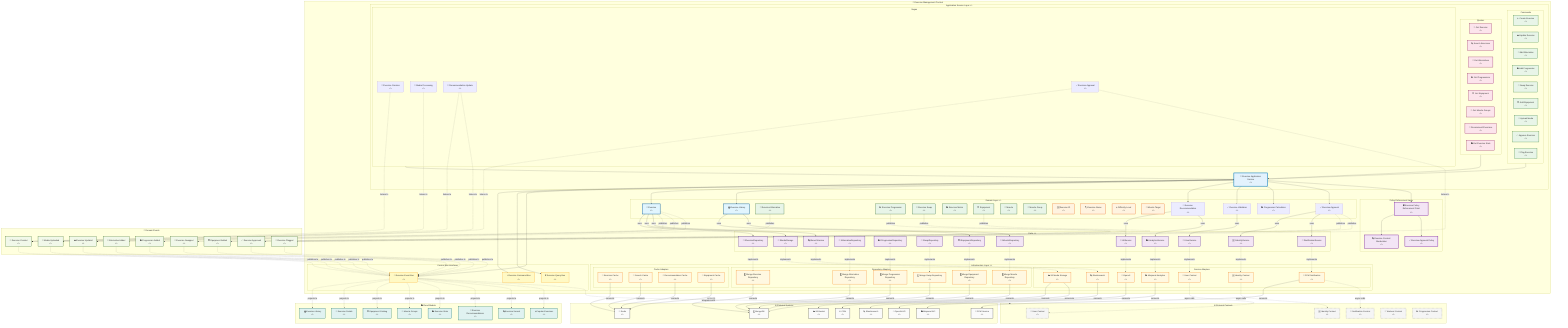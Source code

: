 graph TB
    %% ===== EXERCISE MANAGEMENT CONTEXT =====
    subgraph ExerciseContext ["🎯 Exercise Management Context"]
        
        %% ===== APPLICATION SERVICE LAYER =====
        subgraph ExerciseApplicationLayer ["Application Service Layer <<Application>>"]
            ExerciseApplicationService["🎯 Exercise Application Service<br/><<ApplicationService>>"]
            
            %% Commands
            subgraph ExerciseCommands ["Commands"]
                CreateExerciseCmd["➕ Create Exercise<br/><<Command>>"]
                UpdateExerciseCmd["✏️ Update Exercise<br/><<Command>>"]
                AddAlternativeCmd["🔄 Add Alternative<br/><<Command>>"]
                AddProgressionCmd["📈 Add Progression<br/><<Command>>"]
                SwapExerciseCmd["🔀 Swap Exercise<br/><<Command>>"]
                AddEquipmentCmd["🛠️ Add Equipment<br/><<Command>>"]
                UploadMediaCmd["📁 Upload Media<br/><<Command>>"]
                ApproveExerciseCmd["✅ Approve Exercise<br/><<Command>>"]
                FlagExerciseCmd["🚩 Flag Exercise<br/><<Command>>"]
            end
            
            %% Queries
            subgraph ExerciseQueries ["Queries"]
                GetExerciseQuery["🎯 Get Exercise<br/><<Query>>"]
                SearchExercisesQuery["🔍 Search Exercises<br/><<Query>>"]
                GetAlternativesQuery["🔄 Get Alternatives<br/><<Query>>"]
                GetProgressionsQuery["📈 Get Progressions<br/><<Query>>"]
                GetEquipmentQuery["🛠️ Get Equipment<br/><<Query>>"]
                GetMuscleGroupsQuery["💪 Get Muscle Groups<br/><<Query>>"]
                RecommendExercisesQuery["🤖 Recommend Exercises<br/><<Query>>"]
                GetExerciseStatsQuery["📊 Get Exercise Stats<br/><<Query>>"]
            end
            
            %% Sagas
            subgraph ExerciseSagas ["Sagas"]
                ExerciseCreationSaga["🎯 Exercise Creation<br/><<Saga>>"]
                MediaProcessingSaga["📁 Media Processing<br/><<Saga>>"]
                RecommendationUpdateSaga["🤖 Recommendation Update<br/><<Saga>>"]
                ExerciseApprovalSaga["✅ Exercise Approval<br/><<Saga>>"]
            end
        end
        
        %% ===== DOMAIN LAYER (HEXAGON CORE) =====
        subgraph ExerciseDomain ["Domain Layer <<DomainCore>>"]
            direction TB
            
            %% Aggregates
            Exercise["🎯 Exercise<br/><<AggregateRoot>>"]
            ExerciseLibrary["📚 Exercise Library<br/><<AggregateRoot>>"]
            
            %% Entities
            ExerciseAlternative["🔄 Exercise Alternative<br/><<Entity>>"]
            ExerciseProgression["📈 Exercise Progression<br/><<Entity>>"]
            ExerciseSwap["🔀 Exercise Swap<br/><<Entity>>"]
            ExerciseMetric["📊 Exercise Metric<br/><<Entity>>"]
            Equipment["🛠️ Equipment<br/><<Entity>>"]
            Muscle["💪 Muscle<br/><<Entity>>"]
            MuscleGroup["💪 Muscle Group<br/><<Entity>>"]
            
            %% Value Objects
            ExerciseId["🆔 Exercise ID<br/><<ValueObject>>"]
            ExerciseName["🏷️ Exercise Name<br/><<ValueObject>>"]
            DifficultyLevel["⭐ Difficulty Level<br/><<ValueObject>>"]
            MuscleTarget["🎯 Muscle Target<br/><<ValueObject>>"]
            
            %% Domain Services
            ExerciseRecommendationService["🤖 Exercise Recommendation<br/><<DomainService>>"]
            ExerciseValidationService["✅ Exercise Validation<br/><<DomainService>>"]
            ProgressionCalculationService["📊 Progression Calculation<br/><<DomainService>>"]
            ExerciseApprovalService["✅ Exercise Approval<br/><<DomainService>>"]
        end
        
        %% ===== PORTS (DOMAIN INTERFACES) =====
        subgraph ExercisePorts ["Ports <<Port>>"]
            direction TB
            
            %% Repository Ports
            IExerciseRepo["🎯 IExerciseRepository<br/><<Port>>"]
            IEquipmentRepo["🛠️ IEquipmentRepository<br/><<Port>>"]
            IMuscleRepo["💪 IMuscleRepository<br/><<Port>>"]
            IAlternativeRepo["🔄 IAlternativeRepository<br/><<Port>>"]
            IProgressionRepo["📈 IProgressionRepository<br/><<Port>>"]
            ISwapRepo["🔀 ISwapRepository<br/><<Port>>"]
            
            %% Service Ports
            IMediaStorage["📁 IMediaStorage<br/><<Port>>"]
            ISearchService["🔍 ISearchService<br/><<Port>>"]
            IAnalyticsService["📊 IAnalyticsService<br/><<Port>>"]
            IAIService["🤖 IAIService<br/><<Port>>"]
            IUserService["👤 IUserService<br/><<Port>>"]
            IIdentityService["🆔 IIdentityService<br/><<Port>>"]
            INotificationService["🔔 INotificationService<br/><<Port>>"]
        end
        
        %% ===== INFRASTRUCTURE LAYER (ADAPTERS) =====
        subgraph ExerciseAdapters ["Infrastructure Layer <<Adapter>>"]
            direction TB
            
            %% Repository Adapters
            subgraph ExerciseRepositoryAdapters ["Repository Adapters"]
                MongoExerciseRepo["🗄️ Mongo Exercise Repository<br/><<RepositoryAdapter>>"]
                MongoEquipmentRepo["🗄️ Mongo Equipment Repository<br/><<RepositoryAdapter>>"]
                MongoMuscleRepo["🗄️ Mongo Muscle Repository<br/><<RepositoryAdapter>>"]
                MongoAlternativeRepo["🗄️ Mongo Alternative Repository<br/><<RepositoryAdapter>>"]
                MongoProgressionRepo["🗄️ Mongo Progression Repository<br/><<RepositoryAdapter>>"]
                MongoSwapRepo["🗄️ Mongo Swap Repository<br/><<RepositoryAdapter>>"]
            end
            
            %% Service Adapters
            subgraph ExerciseServiceAdapters ["Service Adapters"]
                S3MediaAdapter["☁️ S3 Media Storage<br/><<StorageAdapter>>"]
                ElasticSearchAdapter["🔍 Elasticsearch<br/><<SearchAdapter>>"]
                MixpanelAnalyticsAdapter["📊 Mixpanel Analytics<br/><<AnalyticsAdapter>>"]
                OpenAIAdapter["🤖 OpenAI<br/><<AIAdapter>>"]
                UserContextAdapter["👤 User Context<br/><<ContextAdapter>>"]
                IdentityContextAdapter["🆔 Identity Context<br/><<ContextAdapter>>"]
                FCMNotificationAdapter["📱 FCM Notification<br/><<NotificationAdapter>>"]
            end
            
            %% Cache Adapters
            subgraph ExerciseCacheAdapters ["Cache Adapters"]
                ExerciseCache["💾 Exercise Cache<br/><<CacheAdapter>>"]
                SearchCache["💾 Search Cache<br/><<CacheAdapter>>"]
                RecommendationCache["💾 Recommendation Cache<br/><<CacheAdapter>>"]
                EquipmentCache["💾 Equipment Cache<br/><<CacheAdapter>>"]
            end
        end
        
        %% ===== CONTEXT BUS INTERFACES =====
        subgraph ExerciseContextBus ["Context Bus Interfaces"]
            ExerciseCommandBus["⚡ Exercise Command Bus<br/><<CommandBus>>"]
            ExerciseQueryBus["❓ Exercise Query Bus<br/><<QueryBus>>"]
            ExerciseEventBus["📨 Exercise Event Bus<br/><<EventBus>>"]
        end
        
        %% ===== POLICY ENFORCEMENT =====
        subgraph ExercisePolicyLayer ["Policy Enforcement Layer"]
            ExercisePolicyEnforcementPoint["🛡️ Exercise Policy Enforcement Point<br/><<PEP>>"]
            ExerciseContentModerationService["🔍 Exercise Content Moderation<br/><<Moderation>>"]
            ExerciseApprovalPolicyService["✅ Exercise Approval Policy<br/><<Policy>>"]
        end
    end
    
    %% ===== EXTERNAL SYSTEMS =====
    subgraph ExerciseExternal ["🌐 External Systems"]
        MongoDB["🗄️ MongoDB<br/><<Database>>"]
        RedisCache["🔴 Redis<br/><<Cache>>"]
        S3Bucket["☁️ S3 Bucket<br/><<Storage>>"]
        ElasticsearchCluster["🔍 Elasticsearch<br/><<SearchEngine>>"]
        MixpanelAPI["📊 Mixpanel API<br/><<AnalyticsService>>"]
        OpenAIAPI["🤖 OpenAI API<br/><<AIService>>"]
        CDN["🌐 CDN<br/><<ContentDelivery>>"]
        FCMService["📱 FCM Service<br/><<NotificationService>>"]
    end
    
    %% ===== EVENTS =====
    subgraph ExerciseEvents ["📨 Domain Events"]
        ExerciseCreatedEvent["🎯 Exercise Created<br/><<DomainEvent>>"]
        ExerciseUpdatedEvent["✏️ Exercise Updated<br/><<DomainEvent>>"]
        AlternativeAddedEvent["🔄 Alternative Added<br/><<DomainEvent>>"]
        ProgressionAddedEvent["📈 Progression Added<br/><<DomainEvent>>"]
        ExerciseSwappedEvent["🔀 Exercise Swapped<br/><<DomainEvent>>"]
        MediaUploadedEvent["📁 Media Uploaded<br/><<DomainEvent>>"]
        EquipmentAddedEvent["🛠️ Equipment Added<br/><<DomainEvent>>"]
        ExerciseApprovedEvent["✅ Exercise Approved<br/><<DomainEvent>>"]
        ExerciseFlaggedEvent["🚩 Exercise Flagged<br/><<DomainEvent>>"]
    end
    
    %% ===== READ MODELS =====
    subgraph ExerciseReadModels ["📊 Read Models"]
        ExerciseLibraryRM["📚 Exercise Library<br/><<ReadModel>>"]
        ExerciseDetailsRM["🎯 Exercise Details<br/><<ReadModel>>"]
        EquipmentCatalogRM["🛠️ Equipment Catalog<br/><<ReadModel>>"]
        MuscleGroupsRM["💪 Muscle Groups<br/><<ReadModel>>"]
        ExerciseStatsRM["📊 Exercise Stats<br/><<ReadModel>>"]
        RecommendationsRM["🤖 Exercise Recommendations<br/><<ReadModel>>"]
        ExerciseSearchRM["🔍 Exercise Search<br/><<ReadModel>>"]
        PopularExercisesRM["⭐ Popular Exercises<br/><<ReadModel>>"]
    end
    
    %% ===== EXTERNAL CONTEXT REFERENCES =====
    subgraph ExternalContexts ["🌐 External Contexts"]
        UserContext["👤 User Context<br/><<ExternalContext>>"]
        IdentityContext["🆔 Identity Context<br/><<ExternalContext>>"]
        NotificationContext["🔔 Notification Context<br/><<ExternalContext>>"]
        WorkoutContext["💪 Workout Context<br/><<ExternalContext>>"]
        ProgressionContext["📈 Progression Context<br/><<ExternalContext>>"]
    end
    
    %% ===== RELATIONSHIPS =====
    
    %% Application Service orchestrates everything
    ExerciseApplicationService --> ExerciseCommandBus
    ExerciseApplicationService --> ExerciseQueryBus
    ExerciseApplicationService --> ExerciseEventBus
    
    %% Commands and Queries through Application Service
    ExerciseCommands --> ExerciseApplicationService
    ExerciseQueries --> ExerciseApplicationService
    ExerciseSagas --> ExerciseApplicationService
    
    %% Application Service to Domain (orchestration)
    ExerciseApplicationService --> Exercise
    ExerciseApplicationService --> ExerciseLibrary
    ExerciseApplicationService --> ExerciseRecommendationService
    ExerciseApplicationService --> ExerciseValidationService
    ExerciseApplicationService --> ProgressionCalculationService
    ExerciseApplicationService --> ExerciseApprovalService
    
    %% Policy Enforcement Integration
    ExerciseApplicationService --> ExercisePolicyEnforcementPoint
    ExercisePolicyEnforcementPoint --> ExerciseContentModerationService
    ExercisePolicyEnforcementPoint --> ExerciseApprovalPolicyService
    
    %% Domain to Ports (Dependency Inversion)
    Exercise -->|uses| IExerciseRepo
    Exercise -->|uses| IMediaStorage
    Exercise -->|uses| ISearchService
    ExerciseLibrary -->|uses| IEquipmentRepo
    ExerciseLibrary -->|uses| IMuscleRepo
    ExerciseRecommendationService -->|uses| IAIService
    ExerciseRecommendationService -->|uses| IAnalyticsService
    ExerciseValidationService -->|uses| IUserService
    ExerciseApprovalService -->|uses| IIdentityService
    ExerciseApprovalService -->|uses| INotificationService
    
    %% Ports to Adapters (Implementation)
    IExerciseRepo -.->|implements| MongoExerciseRepo
    IEquipmentRepo -.->|implements| MongoEquipmentRepo
    IMuscleRepo -.->|implements| MongoMuscleRepo
    IAlternativeRepo -.->|implements| MongoAlternativeRepo
    IProgressionRepo -.->|implements| MongoProgressionRepo
    ISwapRepo -.->|implements| MongoSwapRepo
    IMediaStorage -.->|implements| S3MediaAdapter
    ISearchService -.->|implements| ElasticSearchAdapter
    IAnalyticsService -.->|implements| MixpanelAnalyticsAdapter
    IAIService -.->|implements| OpenAIAdapter
    IUserService -.->|implements| UserContextAdapter
    IIdentityService -.->|implements| IdentityContextAdapter
    INotificationService -.->|implements| FCMNotificationAdapter
    
    %% Adapters to External Systems
    MongoExerciseRepo -->|connects| MongoDB
    MongoEquipmentRepo -->|connects| MongoDB
    MongoMuscleRepo -->|connects| MongoDB
    MongoAlternativeRepo -->|connects| MongoDB
    MongoProgressionRepo -->|connects| MongoDB
    MongoSwapRepo -->|connects| MongoDB
    ExerciseCache -->|connects| RedisCache
    SearchCache -->|connects| RedisCache
    RecommendationCache -->|connects| RedisCache
    EquipmentCache -->|connects| RedisCache
    S3MediaAdapter -->|connects| S3Bucket
    S3MediaAdapter -->|serves via| CDN
    ElasticSearchAdapter -->|connects| ElasticsearchCluster
    MixpanelAnalyticsAdapter -->|connects| MixpanelAPI
    OpenAIAdapter -->|connects| OpenAIAPI
    FCMNotificationAdapter -->|connects| FCMService
    
    %% Cross-Context Communication
    UserContextAdapter -.->|async calls| UserContext
    IdentityContextAdapter -.->|async calls| IdentityContext
    FCMNotificationAdapter -.->|async calls| NotificationContext
    
    %% Domain Events
    Exercise -.->|publishes| ExerciseCreatedEvent
    Exercise -.->|publishes| ExerciseUpdatedEvent
    Exercise -.->|publishes| MediaUploadedEvent
    ExerciseAlternative -.->|publishes| AlternativeAddedEvent
    ExerciseProgression -.->|publishes| ProgressionAddedEvent
    ExerciseSwap -.->|publishes| ExerciseSwappedEvent
    Equipment -.->|publishes| EquipmentAddedEvent
    ExerciseApprovalService -.->|publishes| ExerciseApprovedEvent
    ExerciseApprovalService -.->|publishes| ExerciseFlaggedEvent
    
    %% Event to Read Models (via Event Bus)
    ExerciseEventBus -.->|projects to| ExerciseLibraryRM
    ExerciseEventBus -.->|projects to| ExerciseDetailsRM
    ExerciseEventBus -.->|projects to| EquipmentCatalogRM
    ExerciseEventBus -.->|projects to| MuscleGroupsRM
    ExerciseEventBus -.->|projects to| ExerciseStatsRM
    ExerciseEventBus -.->|projects to| RecommendationsRM
    ExerciseEventBus -.->|projects to| ExerciseSearchRM
    ExerciseEventBus -.->|projects to| PopularExercisesRM
    
    %% Events to Event Bus
    ExerciseCreatedEvent -.->|publishes to| ExerciseEventBus
    ExerciseUpdatedEvent -.->|publishes to| ExerciseEventBus
    AlternativeAddedEvent -.->|publishes to| ExerciseEventBus
    ProgressionAddedEvent -.->|publishes to| ExerciseEventBus
    ExerciseSwappedEvent -.->|publishes to| ExerciseEventBus
    MediaUploadedEvent -.->|publishes to| ExerciseEventBus
    EquipmentAddedEvent -.->|publishes to| ExerciseEventBus
    ExerciseApprovedEvent -.->|publishes to| ExerciseEventBus
    ExerciseFlaggedEvent -.->|publishes to| ExerciseEventBus
    
    %% Sagas listen to events
    ExerciseCreationSaga -.->|listens to| ExerciseCreatedEvent
    MediaProcessingSaga -.->|listens to| MediaUploadedEvent
    RecommendationUpdateSaga -.->|listens to| ExerciseCreatedEvent
    RecommendationUpdateSaga -.->|listens to| ExerciseUpdatedEvent
    ExerciseApprovalSaga -.->|listens to| ExerciseCreatedEvent
    ExerciseApprovalSaga -.->|listens to| ExerciseFlaggedEvent
    
    %% Context Bus to External Event Bus
    ExerciseEventBus -.->|integrates with| ExternalContexts
    
    %% ===== STYLING =====
    classDef aggregate fill:#e1f5fe,stroke:#01579b,stroke-width:3px
    classDef entity fill:#e8f5e8,stroke:#1b5e20,stroke-width:2px
    classDef valueObject fill:#fff3e0,stroke:#e65100,stroke-width:2px
    classDef port fill:#f3e5f5,stroke:#4a148c,stroke-width:2px
    classDef adapter fill:#fff8e1,stroke:#f57f17,stroke-width:2px
    classDef external fill:#fafafa,stroke:#424242,stroke-width:2px
    classDef command fill:#e8f5e8,stroke:#2e7d32,stroke-width:2px
    classDef query fill:#fce4ec,stroke:#880e4f,stroke-width:2px
    classDef event fill:#f1f8e9,stroke:#33691e,stroke-width:2px
    classDef readModel fill:#e0f2f1,stroke:#00695c,stroke-width:2px
    classDef externalContext fill:#f5f5f5,stroke:#757575,stroke-width:2px,stroke-dasharray: 5 5
    classDef applicationService fill:#e3f2fd,stroke:#0277bd,stroke-width:4px
    classDef contextBus fill:#fff9c4,stroke:#f9a825,stroke-width:2px
    classDef policy fill:#f3e5f5,stroke:#7b1fa2,stroke-width:3px
    
    class Exercise,ExerciseLibrary aggregate
    class ExerciseAlternative,ExerciseProgression,ExerciseSwap,ExerciseMetric,Equipment,Muscle,MuscleGroup entity
    class ExerciseId,ExerciseName,DifficultyLevel,MuscleTarget valueObject
    class IExerciseRepo,IEquipmentRepo,IMuscleRepo,IAlternativeRepo,IProgressionRepo,ISwapRepo,IMediaStorage,ISearchService,IAnalyticsService,IAIService,IUserService,IIdentityService,INotificationService port
    class MongoExerciseRepo,MongoEquipmentRepo,MongoMuscleRepo,MongoAlternativeRepo,MongoProgressionRepo,MongoSwapRepo,S3MediaAdapter,ElasticSearchAdapter,MixpanelAnalyticsAdapter,OpenAIAdapter,UserContextAdapter,IdentityContextAdapter,FCMNotificationAdapter,ExerciseCache,SearchCache,RecommendationCache,EquipmentCache adapter
    class MongoDB,RedisCache,S3Bucket,ElasticsearchCluster,MixpanelAPI,OpenAIAPI,CDN,FCMService external
    class CreateExerciseCmd,UpdateExerciseCmd,AddAlternativeCmd,AddProgressionCmd,SwapExerciseCmd,AddEquipmentCmd,UploadMediaCmd,ApproveExerciseCmd,FlagExerciseCmd command
    class GetExerciseQuery,SearchExercisesQuery,GetAlternativesQuery,GetProgressionsQuery,GetEquipmentQuery,GetMuscleGroupsQuery,RecommendExercisesQuery,GetExerciseStatsQuery query
    class ExerciseCreatedEvent,ExerciseUpdatedEvent,AlternativeAddedEvent,ProgressionAddedEvent,ExerciseSwappedEvent,MediaUploadedEvent,EquipmentAddedEvent,ExerciseApprovedEvent,ExerciseFlaggedEvent event
    class ExerciseLibraryRM,ExerciseDetailsRM,EquipmentCatalogRM,MuscleGroupsRM,ExerciseStatsRM,RecommendationsRM,ExerciseSearchRM,PopularExercisesRM readModel
    class UserContext,IdentityContext,NotificationContext,WorkoutContext,ProgressionContext externalContext
    class ExerciseApplicationService applicationService
    class ExerciseCommandBus,ExerciseQueryBus,ExerciseEventBus contextBus
    class ExercisePolicyEnforcementPoint,ExerciseContentModerationService,ExerciseApprovalPolicyService policy